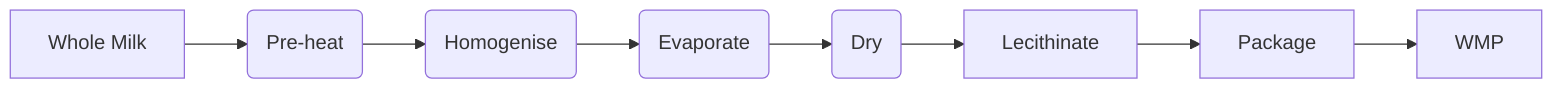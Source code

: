 flowchart LR
A[|borders:n|Whole Milk] --> B(Pre-heat)
  B --> C(Homogenise)
  C --> D(Evaporate)
  D --> E(Dry)
  E --> F[Lecithinate]
  F --> G[Package]
G --> H[|borders:n|WMP]